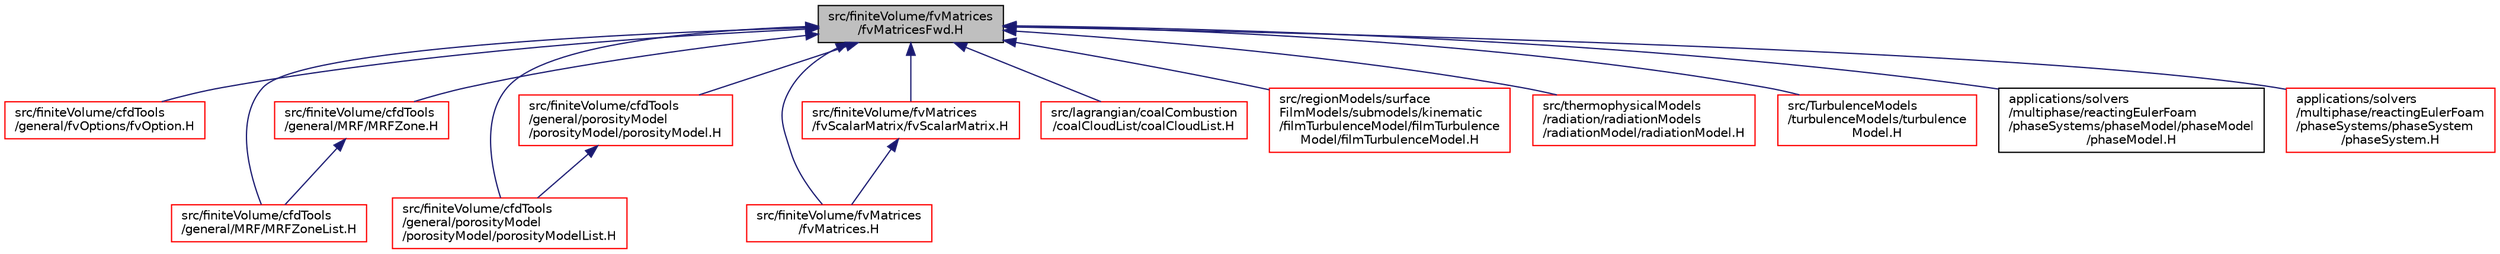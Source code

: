 digraph "src/finiteVolume/fvMatrices/fvMatricesFwd.H"
{
  bgcolor="transparent";
  edge [fontname="Helvetica",fontsize="10",labelfontname="Helvetica",labelfontsize="10"];
  node [fontname="Helvetica",fontsize="10",shape=record];
  Node1 [label="src/finiteVolume/fvMatrices\l/fvMatricesFwd.H",height=0.2,width=0.4,color="black", fillcolor="grey75", style="filled", fontcolor="black"];
  Node1 -> Node2 [dir="back",color="midnightblue",fontsize="10",style="solid",fontname="Helvetica"];
  Node2 [label="src/finiteVolume/cfdTools\l/general/fvOptions/fvOption.H",height=0.2,width=0.4,color="red",URL="$a05216.html"];
  Node1 -> Node3 [dir="back",color="midnightblue",fontsize="10",style="solid",fontname="Helvetica"];
  Node3 [label="src/finiteVolume/cfdTools\l/general/MRF/MRFZoneList.H",height=0.2,width=0.4,color="red",URL="$a05263.html"];
  Node1 -> Node4 [dir="back",color="midnightblue",fontsize="10",style="solid",fontname="Helvetica"];
  Node4 [label="src/finiteVolume/cfdTools\l/general/MRF/MRFZone.H",height=0.2,width=0.4,color="red",URL="$a05260.html"];
  Node4 -> Node3 [dir="back",color="midnightblue",fontsize="10",style="solid",fontname="Helvetica"];
  Node1 -> Node5 [dir="back",color="midnightblue",fontsize="10",style="solid",fontname="Helvetica"];
  Node5 [label="src/finiteVolume/cfdTools\l/general/porosityModel\l/porosityModel/porosityModelList.H",height=0.2,width=0.4,color="red",URL="$a05276.html"];
  Node1 -> Node6 [dir="back",color="midnightblue",fontsize="10",style="solid",fontname="Helvetica"];
  Node6 [label="src/finiteVolume/cfdTools\l/general/porosityModel\l/porosityModel/porosityModel.H",height=0.2,width=0.4,color="red",URL="$a05273.html"];
  Node6 -> Node5 [dir="back",color="midnightblue",fontsize="10",style="solid",fontname="Helvetica"];
  Node1 -> Node7 [dir="back",color="midnightblue",fontsize="10",style="solid",fontname="Helvetica"];
  Node7 [label="src/finiteVolume/fvMatrices\l/fvMatrices.H",height=0.2,width=0.4,color="red",URL="$a05966.html",tooltip="A special matrix type and solver, designed for finite volume solutions of scalar equations. "];
  Node1 -> Node8 [dir="back",color="midnightblue",fontsize="10",style="solid",fontname="Helvetica"];
  Node8 [label="src/finiteVolume/fvMatrices\l/fvScalarMatrix/fvScalarMatrix.H",height=0.2,width=0.4,color="red",URL="$a05972.html",tooltip="A scalar instance of fvMatrix. "];
  Node8 -> Node7 [dir="back",color="midnightblue",fontsize="10",style="solid",fontname="Helvetica"];
  Node1 -> Node9 [dir="back",color="midnightblue",fontsize="10",style="solid",fontname="Helvetica"];
  Node9 [label="src/lagrangian/coalCombustion\l/coalCloudList/coalCloudList.H",height=0.2,width=0.4,color="red",URL="$a06541.html"];
  Node1 -> Node10 [dir="back",color="midnightblue",fontsize="10",style="solid",fontname="Helvetica"];
  Node10 [label="src/regionModels/surface\lFilmModels/submodels/kinematic\l/filmTurbulenceModel/filmTurbulence\lModel/filmTurbulenceModel.H",height=0.2,width=0.4,color="red",URL="$a09629.html"];
  Node1 -> Node11 [dir="back",color="midnightblue",fontsize="10",style="solid",fontname="Helvetica"];
  Node11 [label="src/thermophysicalModels\l/radiation/radiationModels\l/radiationModel/radiationModel.H",height=0.2,width=0.4,color="red",URL="$a10329.html"];
  Node1 -> Node12 [dir="back",color="midnightblue",fontsize="10",style="solid",fontname="Helvetica"];
  Node12 [label="src/TurbulenceModels\l/turbulenceModels/turbulence\lModel.H",height=0.2,width=0.4,color="red",URL="$a10929.html"];
  Node1 -> Node13 [dir="back",color="midnightblue",fontsize="10",style="solid",fontname="Helvetica"];
  Node13 [label="applications/solvers\l/multiphase/reactingEulerFoam\l/phaseSystems/phaseModel/phaseModel\l/phaseModel.H",height=0.2,width=0.4,color="black",URL="$a03421.html"];
  Node1 -> Node14 [dir="back",color="midnightblue",fontsize="10",style="solid",fontname="Helvetica"];
  Node14 [label="applications/solvers\l/multiphase/reactingEulerFoam\l/phaseSystems/phaseSystem\l/phaseSystem.H",height=0.2,width=0.4,color="red",URL="$a03840.html"];
}
